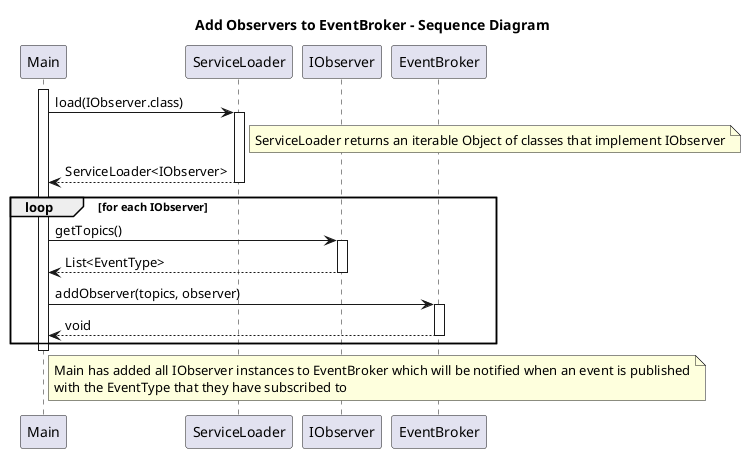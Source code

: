 @startuml
title Add Observers to EventBroker - Sequence Diagram

participant Main
participant ServiceLoader
participant IObserver
participant EventBroker

activate Main
Main -> ServiceLoader: load(IObserver.class)
activate ServiceLoader
note right of ServiceLoader: ServiceLoader returns an iterable Object of classes that implement IObserver
ServiceLoader --> Main: ServiceLoader<IObserver>
deactivate ServiceLoader
loop for each IObserver
    Main -> IObserver: getTopics()
    activate IObserver
    IObserver --> Main: List<EventType>
    deactivate IObserver
    Main -> EventBroker: addObserver(topics, observer)
    activate EventBroker
    EventBroker --> Main: void
    deactivate EventBroker
end
deactivate Main
note right of Main: Main has added all IObserver instances to EventBroker which will be notified when an event is published\nwith the EventType that they have subscribed to
@enduml